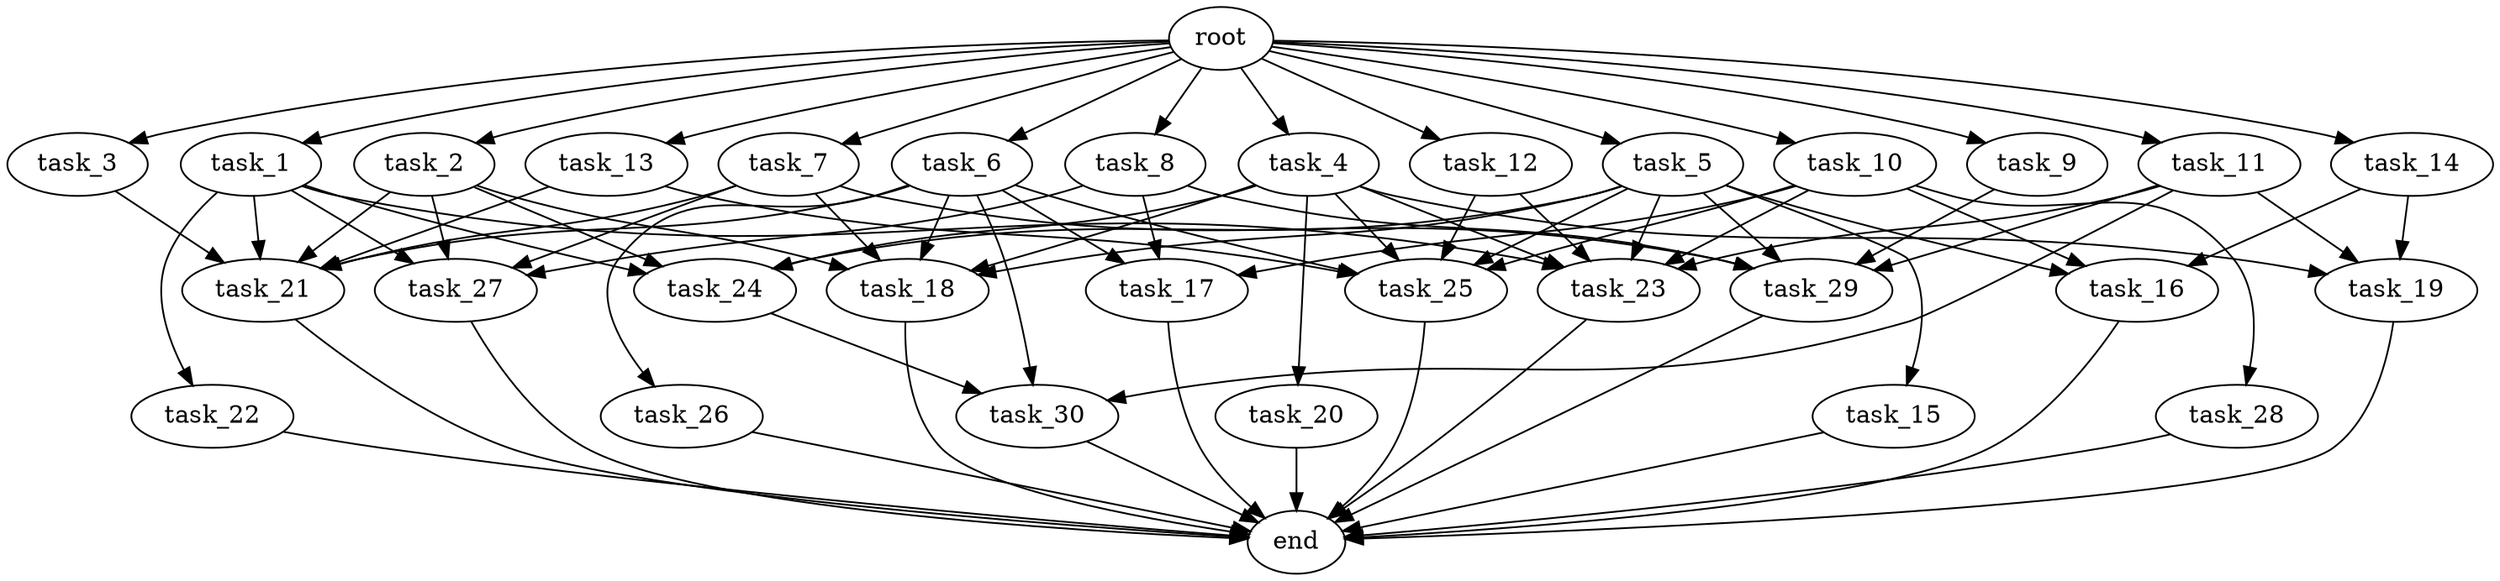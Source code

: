 digraph G {
  root [size="0.000000e+00"];
  task_1 [size="1.931602e+09"];
  task_2 [size="2.379810e+08"];
  task_3 [size="9.203209e+08"];
  task_4 [size="9.385116e+09"];
  task_5 [size="6.566399e+09"];
  task_6 [size="8.354756e+09"];
  task_7 [size="9.504939e+09"];
  task_8 [size="6.381191e+09"];
  task_9 [size="7.081043e+09"];
  task_10 [size="1.200651e+09"];
  task_11 [size="8.564552e+09"];
  task_12 [size="1.299943e+09"];
  task_13 [size="6.564290e+09"];
  task_14 [size="8.999072e+09"];
  task_15 [size="5.661122e+09"];
  task_16 [size="9.671688e+09"];
  task_17 [size="8.960120e+09"];
  task_18 [size="6.956841e+09"];
  task_19 [size="2.534104e+09"];
  task_20 [size="4.670089e+09"];
  task_21 [size="9.361884e+09"];
  task_22 [size="6.388166e+09"];
  task_23 [size="9.227031e+09"];
  task_24 [size="2.764559e+09"];
  task_25 [size="4.270407e+09"];
  task_26 [size="9.034012e+09"];
  task_27 [size="7.699035e+09"];
  task_28 [size="3.234718e+09"];
  task_29 [size="1.620498e+09"];
  task_30 [size="7.408966e+08"];
  end [size="0.000000e+00"];

  root -> task_1 [size="1.000000e-12"];
  root -> task_2 [size="1.000000e-12"];
  root -> task_3 [size="1.000000e-12"];
  root -> task_4 [size="1.000000e-12"];
  root -> task_5 [size="1.000000e-12"];
  root -> task_6 [size="1.000000e-12"];
  root -> task_7 [size="1.000000e-12"];
  root -> task_8 [size="1.000000e-12"];
  root -> task_9 [size="1.000000e-12"];
  root -> task_10 [size="1.000000e-12"];
  root -> task_11 [size="1.000000e-12"];
  root -> task_12 [size="1.000000e-12"];
  root -> task_13 [size="1.000000e-12"];
  root -> task_14 [size="1.000000e-12"];
  task_1 -> task_21 [size="1.560314e+08"];
  task_1 -> task_22 [size="6.388166e+08"];
  task_1 -> task_23 [size="1.537839e+08"];
  task_1 -> task_24 [size="6.911398e+07"];
  task_1 -> task_27 [size="1.924759e+08"];
  task_2 -> task_18 [size="1.391368e+08"];
  task_2 -> task_21 [size="1.560314e+08"];
  task_2 -> task_24 [size="6.911398e+07"];
  task_2 -> task_27 [size="1.924759e+08"];
  task_3 -> task_21 [size="1.560314e+08"];
  task_4 -> task_18 [size="1.391368e+08"];
  task_4 -> task_19 [size="8.447014e+07"];
  task_4 -> task_20 [size="4.670089e+08"];
  task_4 -> task_23 [size="1.537839e+08"];
  task_4 -> task_24 [size="6.911398e+07"];
  task_4 -> task_25 [size="7.117345e+07"];
  task_5 -> task_15 [size="5.661122e+08"];
  task_5 -> task_16 [size="3.223896e+08"];
  task_5 -> task_18 [size="1.391368e+08"];
  task_5 -> task_23 [size="1.537839e+08"];
  task_5 -> task_24 [size="6.911398e+07"];
  task_5 -> task_25 [size="7.117345e+07"];
  task_5 -> task_29 [size="3.240997e+07"];
  task_6 -> task_17 [size="2.986707e+08"];
  task_6 -> task_18 [size="1.391368e+08"];
  task_6 -> task_21 [size="1.560314e+08"];
  task_6 -> task_25 [size="7.117345e+07"];
  task_6 -> task_26 [size="9.034012e+08"];
  task_6 -> task_30 [size="2.469655e+07"];
  task_7 -> task_18 [size="1.391368e+08"];
  task_7 -> task_21 [size="1.560314e+08"];
  task_7 -> task_27 [size="1.924759e+08"];
  task_7 -> task_29 [size="3.240997e+07"];
  task_8 -> task_17 [size="2.986707e+08"];
  task_8 -> task_27 [size="1.924759e+08"];
  task_8 -> task_29 [size="3.240997e+07"];
  task_9 -> task_29 [size="3.240997e+07"];
  task_10 -> task_16 [size="3.223896e+08"];
  task_10 -> task_17 [size="2.986707e+08"];
  task_10 -> task_23 [size="1.537839e+08"];
  task_10 -> task_25 [size="7.117345e+07"];
  task_10 -> task_28 [size="3.234718e+08"];
  task_11 -> task_19 [size="8.447014e+07"];
  task_11 -> task_23 [size="1.537839e+08"];
  task_11 -> task_29 [size="3.240997e+07"];
  task_11 -> task_30 [size="2.469655e+07"];
  task_12 -> task_23 [size="1.537839e+08"];
  task_12 -> task_25 [size="7.117345e+07"];
  task_13 -> task_21 [size="1.560314e+08"];
  task_13 -> task_25 [size="7.117345e+07"];
  task_14 -> task_16 [size="3.223896e+08"];
  task_14 -> task_19 [size="8.447014e+07"];
  task_15 -> end [size="1.000000e-12"];
  task_16 -> end [size="1.000000e-12"];
  task_17 -> end [size="1.000000e-12"];
  task_18 -> end [size="1.000000e-12"];
  task_19 -> end [size="1.000000e-12"];
  task_20 -> end [size="1.000000e-12"];
  task_21 -> end [size="1.000000e-12"];
  task_22 -> end [size="1.000000e-12"];
  task_23 -> end [size="1.000000e-12"];
  task_24 -> task_30 [size="2.469655e+07"];
  task_25 -> end [size="1.000000e-12"];
  task_26 -> end [size="1.000000e-12"];
  task_27 -> end [size="1.000000e-12"];
  task_28 -> end [size="1.000000e-12"];
  task_29 -> end [size="1.000000e-12"];
  task_30 -> end [size="1.000000e-12"];
}
